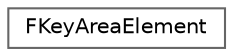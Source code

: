 digraph "Graphical Class Hierarchy"
{
 // INTERACTIVE_SVG=YES
 // LATEX_PDF_SIZE
  bgcolor="transparent";
  edge [fontname=Helvetica,fontsize=10,labelfontname=Helvetica,labelfontsize=10];
  node [fontname=Helvetica,fontsize=10,shape=box,height=0.2,width=0.4];
  rankdir="LR";
  Node0 [id="Node000000",label="FKeyAreaElement",height=0.2,width=0.4,color="grey40", fillcolor="white", style="filled",URL="$dc/d0c/structFKeyAreaElement.html",tooltip=" "];
}
